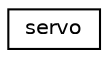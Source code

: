 digraph "Graphical Class Hierarchy"
{
 // LATEX_PDF_SIZE
  edge [fontname="Helvetica",fontsize="10",labelfontname="Helvetica",labelfontsize="10"];
  node [fontname="Helvetica",fontsize="10",shape=record];
  rankdir="LR";
  Node0 [label="servo",height=0.2,width=0.4,color="black", fillcolor="white", style="filled",URL="$structservo.html",tooltip="Servo device state."];
}
